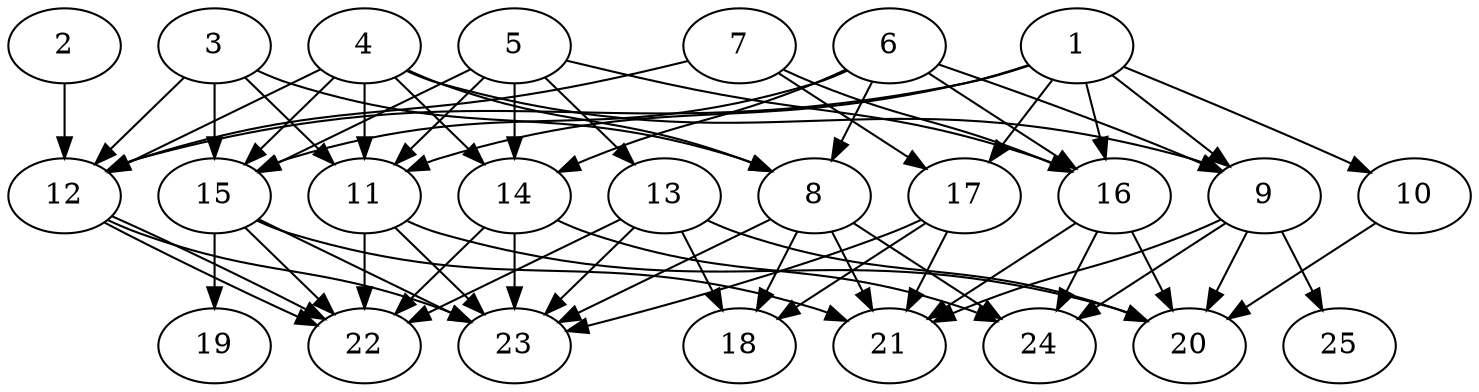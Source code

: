 // DAG automatically generated by daggen at Thu Oct  3 14:00:40 2019
// ./daggen --dot -n 25 --ccr 0.4 --fat 0.7 --regular 0.7 --density 0.7 --mindata 5242880 --maxdata 52428800 
digraph G {
  1 [size="116121600", alpha="0.09", expect_size="46448640"] 
  1 -> 9 [size ="46448640"]
  1 -> 10 [size ="46448640"]
  1 -> 11 [size ="46448640"]
  1 -> 12 [size ="46448640"]
  1 -> 16 [size ="46448640"]
  1 -> 17 [size ="46448640"]
  2 [size="95536640", alpha="0.04", expect_size="38214656"] 
  2 -> 12 [size ="38214656"]
  3 [size="102123520", alpha="0.04", expect_size="40849408"] 
  3 -> 8 [size ="40849408"]
  3 -> 11 [size ="40849408"]
  3 -> 12 [size ="40849408"]
  3 -> 15 [size ="40849408"]
  4 [size="58050560", alpha="0.17", expect_size="23220224"] 
  4 -> 8 [size ="23220224"]
  4 -> 9 [size ="23220224"]
  4 -> 11 [size ="23220224"]
  4 -> 12 [size ="23220224"]
  4 -> 14 [size ="23220224"]
  4 -> 15 [size ="23220224"]
  5 [size="75729920", alpha="0.11", expect_size="30291968"] 
  5 -> 11 [size ="30291968"]
  5 -> 13 [size ="30291968"]
  5 -> 14 [size ="30291968"]
  5 -> 15 [size ="30291968"]
  5 -> 16 [size ="30291968"]
  6 [size="21585920", alpha="0.15", expect_size="8634368"] 
  6 -> 8 [size ="8634368"]
  6 -> 9 [size ="8634368"]
  6 -> 14 [size ="8634368"]
  6 -> 15 [size ="8634368"]
  6 -> 16 [size ="8634368"]
  7 [size="18997760", alpha="0.19", expect_size="7599104"] 
  7 -> 12 [size ="7599104"]
  7 -> 16 [size ="7599104"]
  7 -> 17 [size ="7599104"]
  8 [size="57326080", alpha="0.15", expect_size="22930432"] 
  8 -> 18 [size ="22930432"]
  8 -> 21 [size ="22930432"]
  8 -> 23 [size ="22930432"]
  8 -> 24 [size ="22930432"]
  9 [size="120960000", alpha="0.04", expect_size="48384000"] 
  9 -> 20 [size ="48384000"]
  9 -> 21 [size ="48384000"]
  9 -> 24 [size ="48384000"]
  9 -> 25 [size ="48384000"]
  10 [size="18734080", alpha="0.19", expect_size="7493632"] 
  10 -> 20 [size ="7493632"]
  11 [size="84664320", alpha="0.13", expect_size="33865728"] 
  11 -> 20 [size ="33865728"]
  11 -> 22 [size ="33865728"]
  11 -> 23 [size ="33865728"]
  12 [size="18810880", alpha="0.14", expect_size="7524352"] 
  12 -> 22 [size ="7524352"]
  12 -> 22 [size ="7524352"]
  12 -> 23 [size ="7524352"]
  13 [size="39577600", alpha="0.20", expect_size="15831040"] 
  13 -> 18 [size ="15831040"]
  13 -> 20 [size ="15831040"]
  13 -> 22 [size ="15831040"]
  13 -> 23 [size ="15831040"]
  14 [size="61283840", alpha="0.12", expect_size="24513536"] 
  14 -> 22 [size ="24513536"]
  14 -> 23 [size ="24513536"]
  14 -> 24 [size ="24513536"]
  15 [size="43054080", alpha="0.11", expect_size="17221632"] 
  15 -> 19 [size ="17221632"]
  15 -> 21 [size ="17221632"]
  15 -> 22 [size ="17221632"]
  15 -> 23 [size ="17221632"]
  16 [size="109895680", alpha="0.09", expect_size="43958272"] 
  16 -> 20 [size ="43958272"]
  16 -> 21 [size ="43958272"]
  16 -> 24 [size ="43958272"]
  17 [size="83084800", alpha="0.10", expect_size="33233920"] 
  17 -> 18 [size ="33233920"]
  17 -> 21 [size ="33233920"]
  17 -> 23 [size ="33233920"]
  18 [size="79055360", alpha="0.13", expect_size="31622144"] 
  19 [size="47477760", alpha="0.18", expect_size="18991104"] 
  20 [size="71866880", alpha="0.09", expect_size="28746752"] 
  21 [size="68746240", alpha="0.17", expect_size="27498496"] 
  22 [size="26227200", alpha="0.19", expect_size="10490880"] 
  23 [size="107535360", alpha="0.16", expect_size="43014144"] 
  24 [size="104811520", alpha="0.01", expect_size="41924608"] 
  25 [size="56212480", alpha="0.16", expect_size="22484992"] 
}
